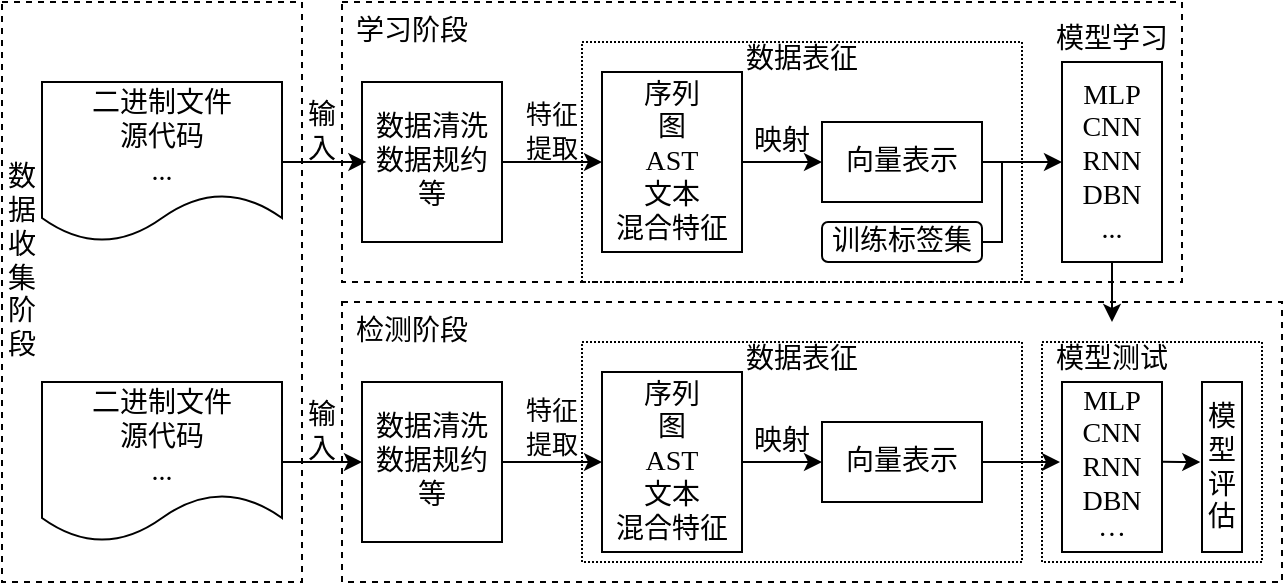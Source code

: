 <mxfile version="24.4.13" type="github">
  <diagram id="kuXfZ5j9J_MOZKS2mzVd" name="第 1 页">
    <mxGraphModel dx="1647" dy="873" grid="1" gridSize="10" guides="1" tooltips="1" connect="1" arrows="1" fold="1" page="1" pageScale="1" pageWidth="827" pageHeight="1169" math="0" shadow="0">
      <root>
        <mxCell id="0" />
        <mxCell id="1" parent="0" />
        <mxCell id="sb8GcuhIlKVXvilrgUSL-26" value="" style="rounded=0;whiteSpace=wrap;html=1;fillColor=none;dashed=1;dashPattern=1 1;fontFamily=宋体;fontSize=14;" parent="1" vertex="1">
          <mxGeometry x="380" y="460" width="220" height="120" as="geometry" />
        </mxCell>
        <mxCell id="sb8GcuhIlKVXvilrgUSL-1" value="" style="rounded=0;whiteSpace=wrap;html=1;fillColor=none;dashed=1;fontFamily=宋体;fontSize=14;" parent="1" vertex="1">
          <mxGeometry x="260" y="590" width="470" height="140" as="geometry" />
        </mxCell>
        <mxCell id="sb8GcuhIlKVXvilrgUSL-2" value="" style="rounded=0;whiteSpace=wrap;html=1;fillColor=none;dashed=1;fontFamily=宋体;dashPattern=1 1;fontSize=14;" parent="1" vertex="1">
          <mxGeometry x="610" y="610" width="110" height="110" as="geometry" />
        </mxCell>
        <mxCell id="sb8GcuhIlKVXvilrgUSL-3" value="" style="rounded=0;whiteSpace=wrap;html=1;fillColor=none;dashed=1;dashPattern=1 1;fontFamily=宋体;fontSize=14;" parent="1" vertex="1">
          <mxGeometry x="380" y="610" width="220" height="110" as="geometry" />
        </mxCell>
        <mxCell id="sb8GcuhIlKVXvilrgUSL-4" value="" style="rounded=0;whiteSpace=wrap;html=1;fillColor=none;dashed=1;fontFamily=宋体;fontSize=14;" parent="1" vertex="1">
          <mxGeometry x="90" y="440" width="150" height="290" as="geometry" />
        </mxCell>
        <mxCell id="sb8GcuhIlKVXvilrgUSL-5" value="" style="rounded=0;whiteSpace=wrap;html=1;fillColor=none;dashed=1;fontFamily=宋体;fontSize=14;" parent="1" vertex="1">
          <mxGeometry x="260" y="440" width="420" height="140" as="geometry" />
        </mxCell>
        <mxCell id="sb8GcuhIlKVXvilrgUSL-6" value="二进制文件&lt;div style=&quot;font-size: 14px;&quot;&gt;源代码&lt;/div&gt;&lt;div style=&quot;font-size: 14px;&quot;&gt;...&lt;/div&gt;" style="shape=document;whiteSpace=wrap;html=1;boundedLbl=1;fillColor=none;fontFamily=宋体;fontSize=14;" parent="1" vertex="1">
          <mxGeometry x="110" y="480" width="120" height="80" as="geometry" />
        </mxCell>
        <mxCell id="sb8GcuhIlKVXvilrgUSL-7" value="" style="edgeStyle=orthogonalEdgeStyle;rounded=0;orthogonalLoop=1;jettySize=auto;html=1;fontFamily=宋体;fillColor=none;fontSize=14;" parent="1" source="sb8GcuhIlKVXvilrgUSL-8" target="sb8GcuhIlKVXvilrgUSL-30" edge="1">
          <mxGeometry relative="1" as="geometry" />
        </mxCell>
        <mxCell id="sb8GcuhIlKVXvilrgUSL-8" value="二进制文件&lt;div style=&quot;font-size: 14px;&quot;&gt;源代码&lt;/div&gt;&lt;div style=&quot;font-size: 14px;&quot;&gt;...&lt;/div&gt;" style="shape=document;whiteSpace=wrap;html=1;boundedLbl=1;fillColor=none;fontFamily=宋体;fontSize=14;" parent="1" vertex="1">
          <mxGeometry x="110" y="630" width="120" height="80" as="geometry" />
        </mxCell>
        <mxCell id="sb8GcuhIlKVXvilrgUSL-10" value="数据收集阶段" style="text;html=1;align=center;verticalAlign=middle;whiteSpace=wrap;rounded=0;fontFamily=宋体;fillColor=none;fontSize=14;" parent="1" vertex="1">
          <mxGeometry x="90" y="480" width="20" height="180" as="geometry" />
        </mxCell>
        <mxCell id="sb8GcuhIlKVXvilrgUSL-11" value="" style="edgeStyle=orthogonalEdgeStyle;rounded=0;orthogonalLoop=1;jettySize=auto;html=1;fontFamily=宋体;fillColor=none;fontSize=14;" parent="1" source="sb8GcuhIlKVXvilrgUSL-12" target="sb8GcuhIlKVXvilrgUSL-14" edge="1">
          <mxGeometry relative="1" as="geometry" />
        </mxCell>
        <mxCell id="sb8GcuhIlKVXvilrgUSL-12" value="数据清洗&lt;div style=&quot;font-size: 14px;&quot;&gt;数据规约等&lt;/div&gt;" style="rounded=0;whiteSpace=wrap;html=1;fontFamily=宋体;fillColor=none;fontSize=14;" parent="1" vertex="1">
          <mxGeometry x="270" y="480" width="70" height="80" as="geometry" />
        </mxCell>
        <mxCell id="sb8GcuhIlKVXvilrgUSL-13" value="" style="edgeStyle=orthogonalEdgeStyle;rounded=0;orthogonalLoop=1;jettySize=auto;html=1;entryX=0;entryY=0.5;entryDx=0;entryDy=0;fontFamily=宋体;fillColor=none;fontSize=14;" parent="1" source="sb8GcuhIlKVXvilrgUSL-14" target="sb8GcuhIlKVXvilrgUSL-16" edge="1">
          <mxGeometry relative="1" as="geometry" />
        </mxCell>
        <mxCell id="sb8GcuhIlKVXvilrgUSL-14" value="序列&lt;div style=&quot;font-size: 14px;&quot;&gt;图&lt;/div&gt;&lt;div style=&quot;font-size: 14px;&quot;&gt;&lt;font face=&quot;Times New Roman&quot;&gt;AST&lt;/font&gt;&lt;/div&gt;&lt;div style=&quot;font-size: 14px;&quot;&gt;文本&lt;/div&gt;&lt;div style=&quot;font-size: 14px;&quot;&gt;混合特征&lt;/div&gt;" style="rounded=0;whiteSpace=wrap;html=1;fontFamily=宋体;fillColor=none;fontSize=14;" parent="1" vertex="1">
          <mxGeometry x="390" y="475" width="70" height="90" as="geometry" />
        </mxCell>
        <mxCell id="sb8GcuhIlKVXvilrgUSL-15" value="" style="edgeStyle=orthogonalEdgeStyle;rounded=0;orthogonalLoop=1;jettySize=auto;html=1;fontFamily=宋体;fillColor=none;fontSize=14;" parent="1" source="sb8GcuhIlKVXvilrgUSL-16" target="sb8GcuhIlKVXvilrgUSL-24" edge="1">
          <mxGeometry relative="1" as="geometry" />
        </mxCell>
        <mxCell id="sb8GcuhIlKVXvilrgUSL-16" value="向量表示" style="rounded=0;whiteSpace=wrap;html=1;fontFamily=宋体;fillColor=none;fontSize=14;" parent="1" vertex="1">
          <mxGeometry x="500" y="500" width="80" height="40" as="geometry" />
        </mxCell>
        <mxCell id="sb8GcuhIlKVXvilrgUSL-17" value="训练标签集" style="rounded=1;whiteSpace=wrap;html=1;fontFamily=宋体;fillColor=none;fontSize=14;" parent="1" vertex="1">
          <mxGeometry x="500" y="550" width="80" height="20" as="geometry" />
        </mxCell>
        <mxCell id="sb8GcuhIlKVXvilrgUSL-18" value="&lt;font style=&quot;font-size: 13px;&quot;&gt;特征提取&lt;/font&gt;" style="text;html=1;align=center;verticalAlign=middle;whiteSpace=wrap;rounded=0;fontFamily=宋体;fillColor=none;fontSize=14;" parent="1" vertex="1">
          <mxGeometry x="350" y="490" width="30" height="30" as="geometry" />
        </mxCell>
        <mxCell id="sb8GcuhIlKVXvilrgUSL-19" value="映射" style="text;html=1;align=center;verticalAlign=middle;whiteSpace=wrap;rounded=0;fontFamily=宋体;fillColor=none;fontSize=14;" parent="1" vertex="1">
          <mxGeometry x="460" y="495" width="40" height="30" as="geometry" />
        </mxCell>
        <mxCell id="sb8GcuhIlKVXvilrgUSL-20" value="学习阶段" style="text;html=1;align=center;verticalAlign=top;whiteSpace=wrap;rounded=0;fontSize=14;fontFamily=宋体;fillColor=none;" parent="1" vertex="1">
          <mxGeometry x="260" y="440" width="70" height="30" as="geometry" />
        </mxCell>
        <mxCell id="sb8GcuhIlKVXvilrgUSL-21" style="edgeStyle=orthogonalEdgeStyle;rounded=0;orthogonalLoop=1;jettySize=auto;html=1;entryX=0.029;entryY=0.571;entryDx=0;entryDy=0;entryPerimeter=0;fontFamily=宋体;fillColor=none;fontSize=14;" parent="1" source="sb8GcuhIlKVXvilrgUSL-6" target="sb8GcuhIlKVXvilrgUSL-5" edge="1">
          <mxGeometry relative="1" as="geometry" />
        </mxCell>
        <mxCell id="sb8GcuhIlKVXvilrgUSL-22" value="输入" style="text;html=1;align=center;verticalAlign=middle;whiteSpace=wrap;rounded=0;fontFamily=宋体;fillColor=none;fontSize=14;" parent="1" vertex="1">
          <mxGeometry x="240" y="487.5" width="20" height="35" as="geometry" />
        </mxCell>
        <mxCell id="sb8GcuhIlKVXvilrgUSL-23" value="" style="edgeStyle=orthogonalEdgeStyle;rounded=0;orthogonalLoop=1;jettySize=auto;html=1;fontFamily=宋体;fillColor=none;fontSize=14;" parent="1" source="sb8GcuhIlKVXvilrgUSL-24" target="sb8GcuhIlKVXvilrgUSL-42" edge="1">
          <mxGeometry relative="1" as="geometry" />
        </mxCell>
        <mxCell id="sb8GcuhIlKVXvilrgUSL-24" value="&lt;span lang=&quot;EN-US&quot; style=&quot;font-size: 14px;&quot;&gt;&lt;font style=&quot;font-size: 14px;&quot; face=&quot;Times New Roman&quot;&gt;MLP&lt;/font&gt;&lt;/span&gt;&lt;div style=&quot;font-size: 14px;&quot;&gt;&lt;font style=&quot;font-size: 14px;&quot; face=&quot;Times New Roman&quot;&gt;CNN&lt;br style=&quot;font-size: 14px;&quot;&gt;&lt;/font&gt;&lt;div style=&quot;font-size: 14px;&quot;&gt;&lt;span style=&quot;font-size: 14px;&quot; lang=&quot;EN-US&quot;&gt;&lt;font style=&quot;font-size: 14px;&quot; face=&quot;Times New Roman&quot;&gt;RNN&lt;/font&gt;&lt;/span&gt;&lt;/div&gt;&lt;div style=&quot;font-size: 14px;&quot;&gt;&lt;font style=&quot;font-size: 14px;&quot; face=&quot;Times New Roman&quot;&gt;DBN&lt;/font&gt;&lt;/div&gt;&lt;/div&gt;&lt;div style=&quot;font-size: 14px;&quot;&gt;&lt;font style=&quot;font-size: 14px;&quot; face=&quot;Times New Roman&quot;&gt;...&lt;/font&gt;&lt;/div&gt;" style="rounded=0;whiteSpace=wrap;html=1;fontFamily=宋体;fillColor=none;fontSize=14;" parent="1" vertex="1">
          <mxGeometry x="620" y="470" width="50" height="100" as="geometry" />
        </mxCell>
        <mxCell id="sb8GcuhIlKVXvilrgUSL-25" value="" style="endArrow=none;html=1;rounded=0;exitX=1;exitY=0.5;exitDx=0;exitDy=0;fontFamily=宋体;fillColor=none;fontSize=14;" parent="1" source="sb8GcuhIlKVXvilrgUSL-17" edge="1">
          <mxGeometry width="50" height="50" relative="1" as="geometry">
            <mxPoint x="570" y="570" as="sourcePoint" />
            <mxPoint x="590" y="520" as="targetPoint" />
            <Array as="points">
              <mxPoint x="590" y="560" />
            </Array>
          </mxGeometry>
        </mxCell>
        <mxCell id="sb8GcuhIlKVXvilrgUSL-27" value="数据表征" style="text;html=1;align=center;verticalAlign=bottom;whiteSpace=wrap;rounded=0;fontFamily=宋体;fillColor=none;fontSize=14;" parent="1" vertex="1">
          <mxGeometry x="455" y="450" width="70" height="30" as="geometry" />
        </mxCell>
        <mxCell id="sb8GcuhIlKVXvilrgUSL-29" value="" style="edgeStyle=orthogonalEdgeStyle;rounded=0;orthogonalLoop=1;jettySize=auto;html=1;fontFamily=宋体;fillColor=none;fontSize=14;" parent="1" source="sb8GcuhIlKVXvilrgUSL-30" target="sb8GcuhIlKVXvilrgUSL-32" edge="1">
          <mxGeometry relative="1" as="geometry" />
        </mxCell>
        <mxCell id="sb8GcuhIlKVXvilrgUSL-30" value="数据清洗&lt;div style=&quot;font-size: 14px;&quot;&gt;数据规约等&lt;/div&gt;" style="rounded=0;whiteSpace=wrap;html=1;fontFamily=宋体;fillColor=none;fontSize=14;" parent="1" vertex="1">
          <mxGeometry x="270" y="630" width="70" height="80" as="geometry" />
        </mxCell>
        <mxCell id="sb8GcuhIlKVXvilrgUSL-31" value="" style="edgeStyle=orthogonalEdgeStyle;rounded=0;orthogonalLoop=1;jettySize=auto;html=1;entryX=0;entryY=0.5;entryDx=0;entryDy=0;fontFamily=宋体;fillColor=none;fontSize=14;" parent="1" source="sb8GcuhIlKVXvilrgUSL-32" target="sb8GcuhIlKVXvilrgUSL-33" edge="1">
          <mxGeometry relative="1" as="geometry" />
        </mxCell>
        <mxCell id="sb8GcuhIlKVXvilrgUSL-32" value="序列&lt;div style=&quot;font-size: 14px;&quot;&gt;图&lt;/div&gt;&lt;div style=&quot;font-size: 14px;&quot;&gt;&lt;font face=&quot;Times New Roman&quot;&gt;AST&lt;/font&gt;&lt;/div&gt;&lt;div style=&quot;font-size: 14px;&quot;&gt;文本&lt;/div&gt;&lt;div style=&quot;font-size: 14px;&quot;&gt;混合特征&lt;/div&gt;" style="rounded=0;whiteSpace=wrap;html=1;fontFamily=宋体;fillColor=none;fontSize=14;" parent="1" vertex="1">
          <mxGeometry x="390" y="625" width="70" height="90" as="geometry" />
        </mxCell>
        <mxCell id="sb8GcuhIlKVXvilrgUSL-33" value="向量表示" style="rounded=0;whiteSpace=wrap;html=1;fontFamily=宋体;fillColor=none;fontSize=14;" parent="1" vertex="1">
          <mxGeometry x="500" y="650" width="80" height="40" as="geometry" />
        </mxCell>
        <mxCell id="sb8GcuhIlKVXvilrgUSL-34" value="&lt;font style=&quot;font-size: 13px;&quot;&gt;特征提取&lt;/font&gt;" style="text;html=1;align=center;verticalAlign=middle;whiteSpace=wrap;rounded=0;fontFamily=宋体;fillColor=none;fontSize=14;" parent="1" vertex="1">
          <mxGeometry x="350" y="637.5" width="30" height="30" as="geometry" />
        </mxCell>
        <mxCell id="sb8GcuhIlKVXvilrgUSL-35" value="映射" style="text;html=1;align=center;verticalAlign=middle;whiteSpace=wrap;rounded=0;fontFamily=宋体;fillColor=none;fontSize=14;" parent="1" vertex="1">
          <mxGeometry x="460" y="645" width="40" height="30" as="geometry" />
        </mxCell>
        <mxCell id="sb8GcuhIlKVXvilrgUSL-36" value="检测阶段" style="text;html=1;align=center;verticalAlign=top;whiteSpace=wrap;rounded=0;fontSize=14;fontFamily=宋体;fillColor=none;" parent="1" vertex="1">
          <mxGeometry x="260" y="590" width="70" height="30" as="geometry" />
        </mxCell>
        <mxCell id="sb8GcuhIlKVXvilrgUSL-37" value="输入" style="text;html=1;align=center;verticalAlign=middle;whiteSpace=wrap;rounded=0;fontFamily=宋体;fillColor=none;fontSize=14;" parent="1" vertex="1">
          <mxGeometry x="240" y="637.5" width="20" height="35" as="geometry" />
        </mxCell>
        <mxCell id="sb8GcuhIlKVXvilrgUSL-38" value="&lt;span style=&quot;font-size: 14px;&quot; lang=&quot;EN-US&quot;&gt;&lt;font style=&quot;font-size: 14px;&quot; face=&quot;Times New Roman&quot;&gt;MLP&lt;/font&gt;&lt;/span&gt;&lt;div style=&quot;font-size: 14px;&quot;&gt;&lt;span style=&quot;font-size: 14px;&quot; lang=&quot;EN-US&quot;&gt;&lt;font style=&quot;font-size: 14px;&quot; face=&quot;Times New Roman&quot;&gt;CNN&lt;/font&gt;&lt;/span&gt;&lt;div style=&quot;font-size: 14px;&quot;&gt;&lt;span style=&quot;font-size: 14px;&quot; lang=&quot;EN-US&quot;&gt;&lt;font style=&quot;font-size: 14px;&quot; face=&quot;Times New Roman&quot;&gt;RNN&lt;/font&gt;&lt;/span&gt;&lt;div style=&quot;font-size: 14px;&quot;&gt;&lt;span style=&quot;font-family: &amp;quot;Times New Roman&amp;quot;; font-size: 14px;&quot;&gt;DBN&lt;/span&gt;&lt;/div&gt;&lt;div style=&quot;font-size: 14px;&quot;&gt;&lt;span style=&quot;font-family: &amp;quot;Times New Roman&amp;quot;; font-size: 14px;&quot;&gt;···&lt;/span&gt;&lt;/div&gt;&lt;/div&gt;&lt;/div&gt;" style="rounded=0;whiteSpace=wrap;html=1;fontFamily=宋体;fillColor=none;fontSize=14;" parent="1" vertex="1">
          <mxGeometry x="620" y="630" width="50" height="85" as="geometry" />
        </mxCell>
        <mxCell id="sb8GcuhIlKVXvilrgUSL-39" value="数据表征" style="text;html=1;align=center;verticalAlign=bottom;whiteSpace=wrap;rounded=0;fontFamily=宋体;fillColor=none;fontSize=14;" parent="1" vertex="1">
          <mxGeometry x="455" y="600" width="70" height="30" as="geometry" />
        </mxCell>
        <mxCell id="sb8GcuhIlKVXvilrgUSL-41" value="" style="endArrow=classic;html=1;rounded=0;entryX=-0.001;entryY=0.532;entryDx=0;entryDy=0;fontFamily=宋体;fillColor=none;fontSize=14;entryPerimeter=0;exitX=1.008;exitY=0.454;exitDx=0;exitDy=0;exitPerimeter=0;" parent="1" edge="1">
          <mxGeometry width="50" height="50" relative="1" as="geometry">
            <mxPoint x="670" y="669.86" as="sourcePoint" />
            <mxPoint x="689.15" y="670.05" as="targetPoint" />
            <Array as="points">
              <mxPoint x="679.44" y="670" />
            </Array>
          </mxGeometry>
        </mxCell>
        <mxCell id="sb8GcuhIlKVXvilrgUSL-42" value="模型测试" style="text;html=1;align=center;verticalAlign=bottom;whiteSpace=wrap;rounded=0;fontFamily=宋体;fillColor=none;fontSize=14;" parent="1" vertex="1">
          <mxGeometry x="610" y="600" width="70" height="30" as="geometry" />
        </mxCell>
        <mxCell id="sb8GcuhIlKVXvilrgUSL-43" value="模型学习" style="text;html=1;align=center;verticalAlign=bottom;whiteSpace=wrap;rounded=0;fontSize=14;fontFamily=宋体;fillColor=none;" parent="1" vertex="1">
          <mxGeometry x="610" y="440" width="70" height="30" as="geometry" />
        </mxCell>
        <mxCell id="sb8GcuhIlKVXvilrgUSL-44" value="" style="endArrow=classic;html=1;rounded=0;exitX=1;exitY=0.5;exitDx=0;exitDy=0;fontSize=14;" parent="1" source="sb8GcuhIlKVXvilrgUSL-33" edge="1">
          <mxGeometry width="50" height="50" relative="1" as="geometry">
            <mxPoint x="510" y="710" as="sourcePoint" />
            <mxPoint x="619" y="670" as="targetPoint" />
          </mxGeometry>
        </mxCell>
        <mxCell id="sb8GcuhIlKVXvilrgUSL-46" value="模型评估" style="rounded=0;whiteSpace=wrap;html=1;fontFamily=宋体;fillColor=none;fontSize=14;" parent="1" vertex="1">
          <mxGeometry x="690" y="630" width="20" height="85" as="geometry" />
        </mxCell>
      </root>
    </mxGraphModel>
  </diagram>
</mxfile>
